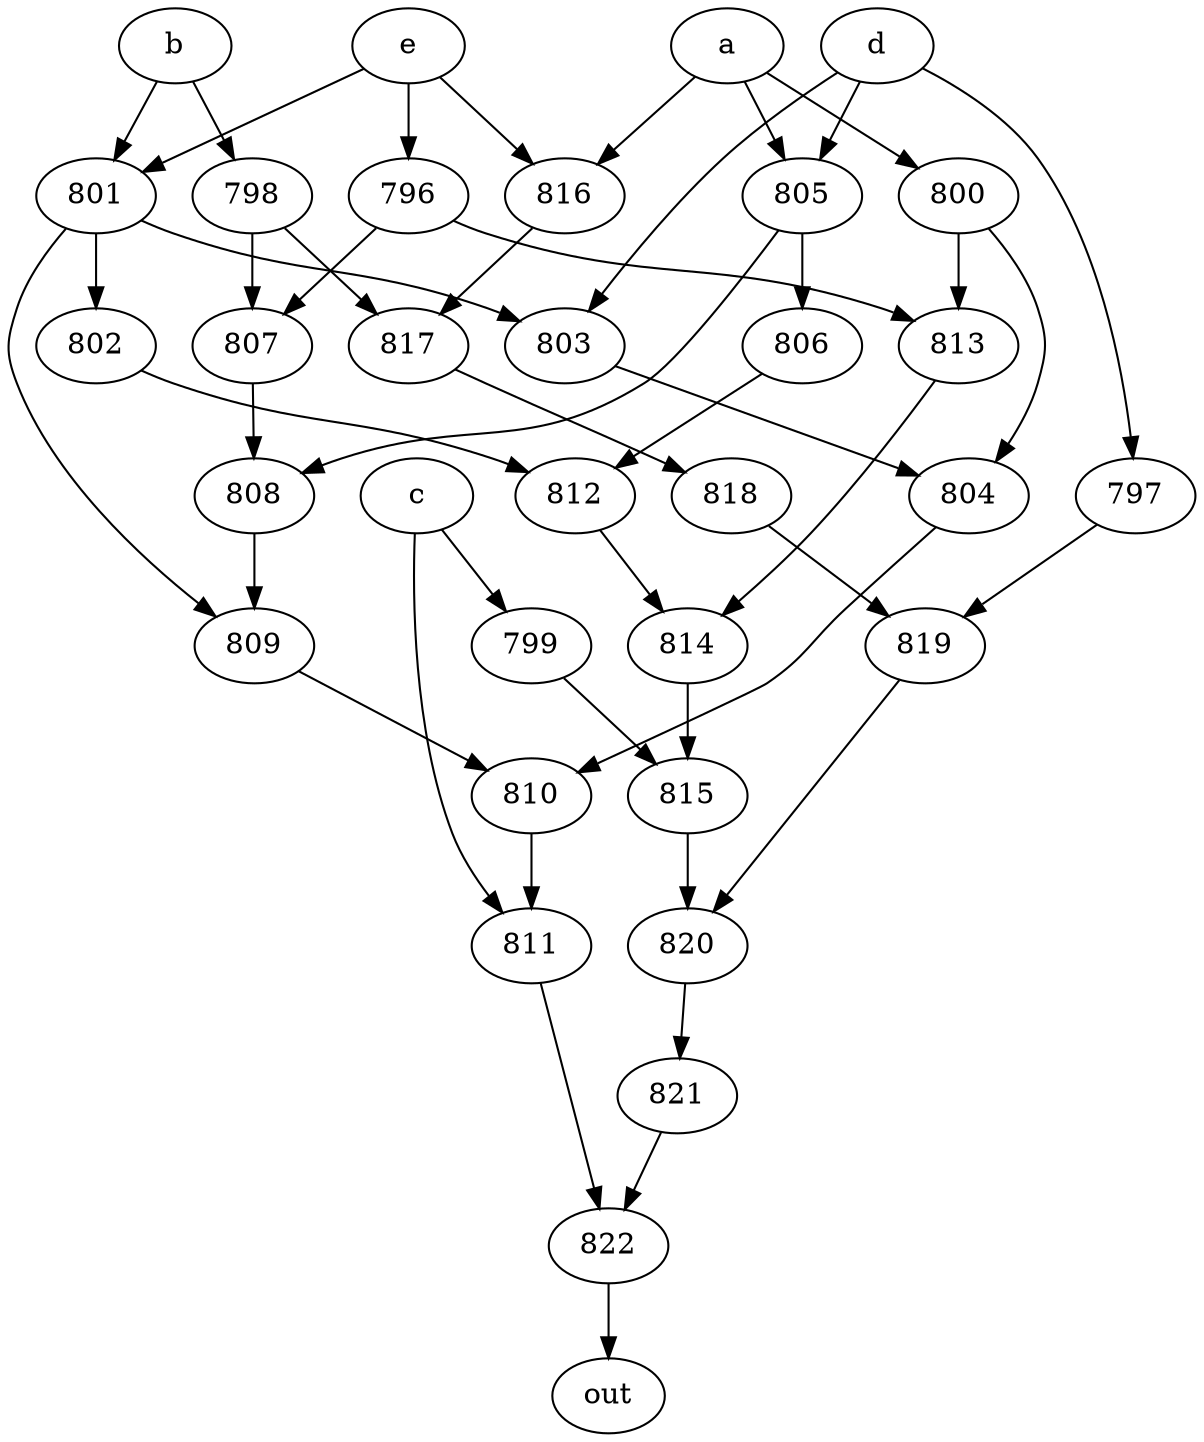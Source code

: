 strict digraph "" {
	822 -> out;
	a -> 800;
	a -> 805;
	a -> 816;
	800 -> 804;
	800 -> 813;
	805 -> 806;
	805 -> 808;
	816 -> 817;
	804 -> 810;
	813 -> 814;
	806 -> 812;
	808 -> 809;
	817 -> 818;
	b -> 798;
	b -> 801;
	798 -> 817;
	798 -> 807;
	801 -> 802;
	801 -> 803;
	801 -> 809;
	807 -> 808;
	802 -> 812;
	803 -> 804;
	809 -> 810;
	c -> 799;
	c -> 811;
	799 -> 815;
	811 -> 822;
	815 -> 820;
	d -> 805;
	d -> 803;
	d -> 797;
	797 -> 819;
	819 -> 820;
	e -> 816;
	e -> 801;
	e -> 796;
	796 -> 813;
	796 -> 807;
	814 -> 815;
	820 -> 821;
	818 -> 819;
	810 -> 811;
	812 -> 814;
	821 -> 822;
}
